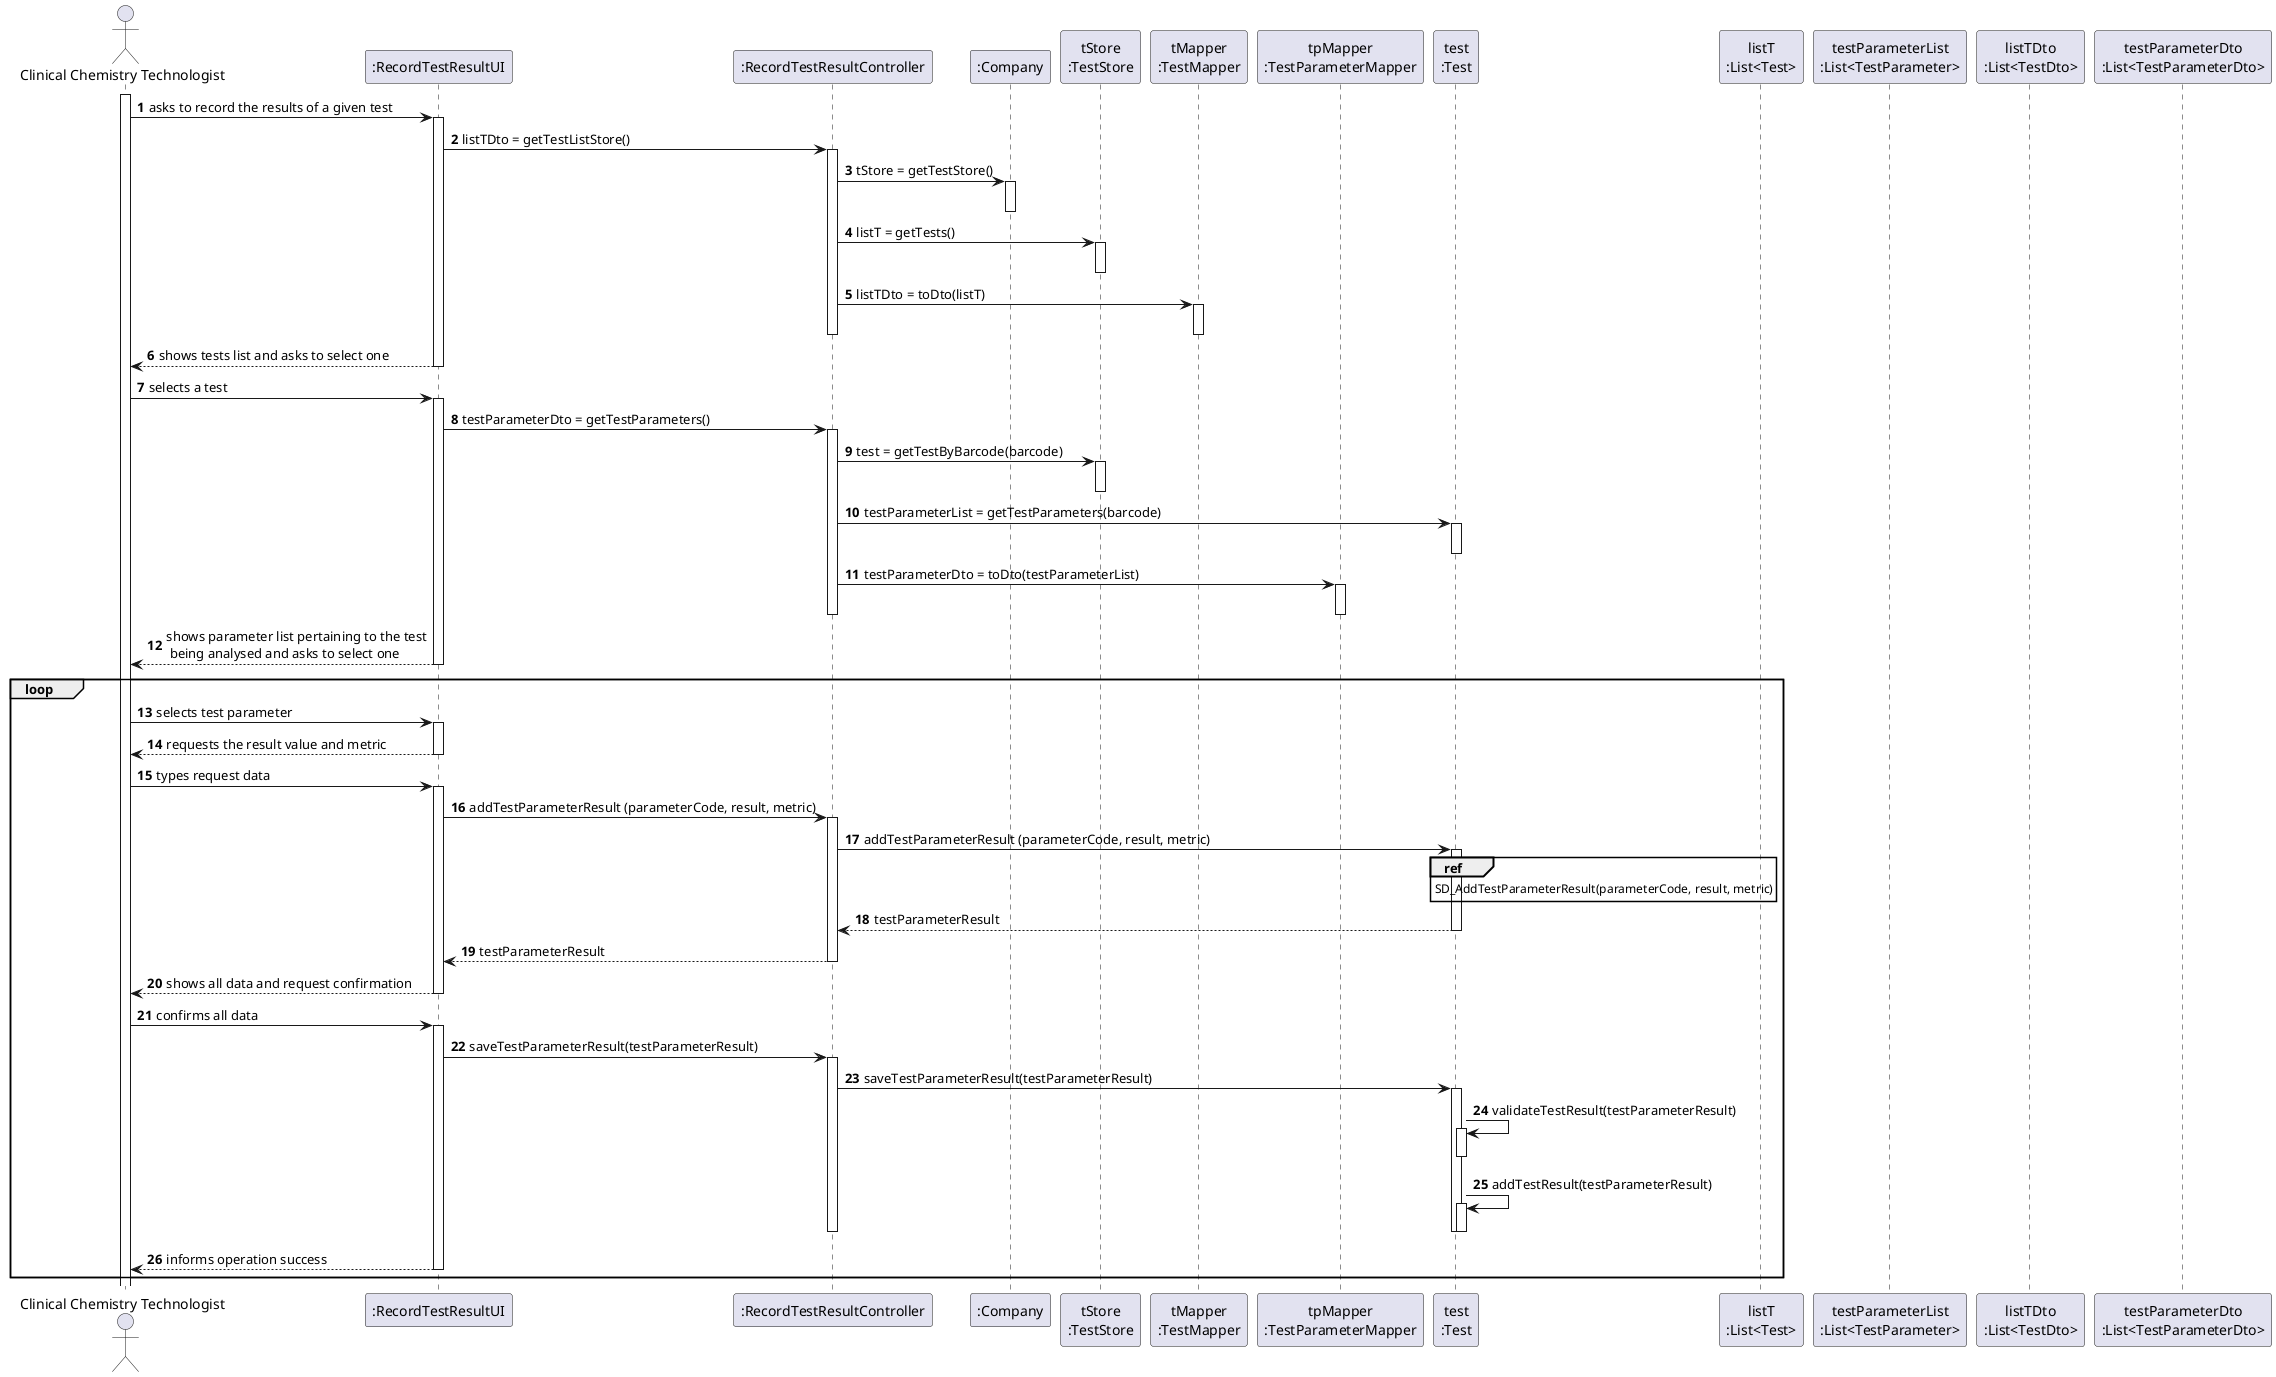 @startuml
'https://plantuml.com/sequence-diagram

autonumber

@startuml
autonumber

actor "Clinical Chemistry Technologist" as CCT
participant ":RecordTestResultUI" as UI
participant ":RecordTestResultController" as C
participant ":Company" as ML
participant "tStore\n:TestStore" as TS
participant "tMapper\n:TestMapper" as MAP
participant "tpMapper\n:TestParameterMapper" as TPM
participant "test\n:Test" as T
participant "listT\n:List<Test>" as tLIST
participant "testParameterList\n:List<TestParameter>" as tpLIST
participant "listTDto\n:List<TestDto>" as tDtoLIST
participant "testParameterDto\n:List<TestParameterDto>" as tpDtoLIST



activate CCT
CCT -> UI: asks to record the results of a given test
activate UI
UI -> C: listTDto = getTestListStore()
activate C

C -> ML: tStore = getTestStore()
activate ML
deactivate ML
C -> TS: listT = getTests()
activate TS
deactivate TS
C -> MAP: listTDto = toDto(listT)
activate MAP
deactivate MAP
deactivate C
UI --> CCT: shows tests list and asks to select one
deactivate UI
CCT -> UI: selects a test
activate UI
UI -> C: testParameterDto = getTestParameters()
activate C
C -> TS: test = getTestByBarcode(barcode)
activate TS
deactivate TS
C -> T:  testParameterList = getTestParameters(barcode)
activate T
deactivate T
C -> TPM: testParameterDto = toDto(testParameterList)
activate TPM
deactivate TPM
deactivate C
UI --> CCT: shows parameter list pertaining to the test\n being analysed and asks to select one
deactivate UI

loop
CCT -> UI: selects test parameter
activate UI
UI --> CCT: requests the result value and metric
deactivate UI

CCT -> UI: types request data
activate UI
UI -> C: addTestParameterResult (parameterCode, result, metric)
activate C
C -> T: addTestParameterResult (parameterCode, result, metric)
activate T

    ref over T
    SD_AddTestParameterResult(parameterCode, result, metric)
end ref

T --> C: testParameterResult
deactivate T
C --> UI: testParameterResult
deactivate C
UI --> CCT: shows all data and request confirmation
deactivate UI

deactivate C
deactivate UI
CCT -> UI: confirms all data
activate UI
UI -> C: saveTestParameterResult(testParameterResult)
activate C
C -> T: saveTestParameterResult(testParameterResult)
activate T
T -> T: validateTestResult(testParameterResult)
activate T
deactivate T
T -> T: addTestResult(testParameterResult)
activate T
deactivate T
deactivate T
deactivate C
UI --> CCT: informs operation success
deactivate UI
end



@enduml